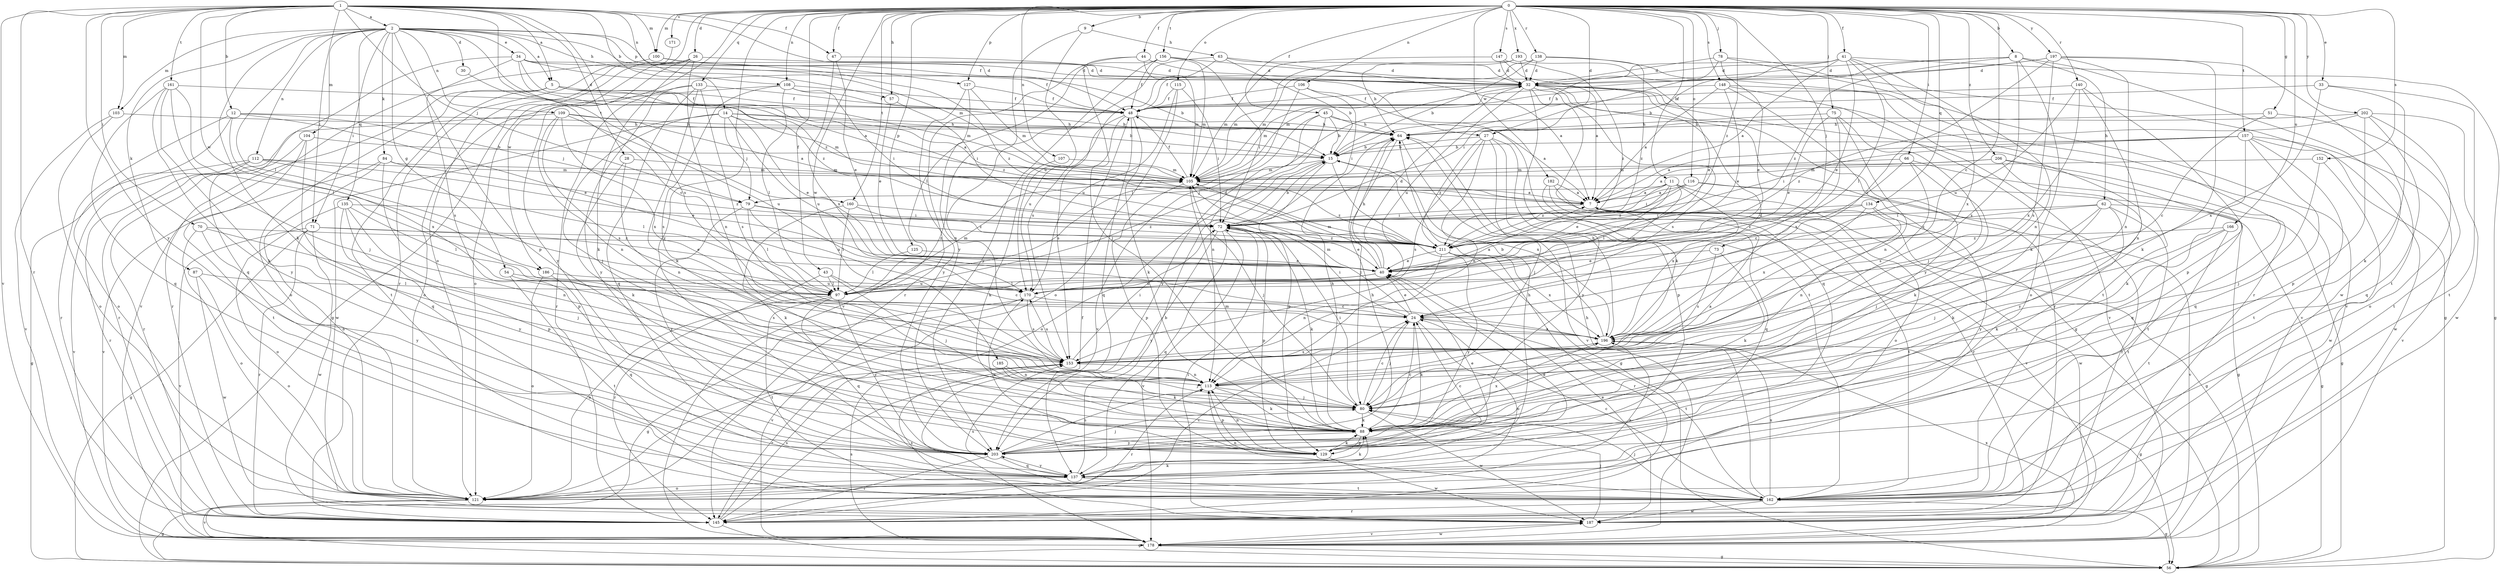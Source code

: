 strict digraph  {
0;
1;
2;
5;
7;
8;
9;
11;
12;
14;
15;
24;
26;
27;
28;
30;
32;
33;
34;
40;
41;
43;
44;
45;
47;
48;
51;
54;
56;
57;
62;
63;
64;
66;
70;
71;
72;
73;
75;
78;
79;
80;
84;
87;
88;
97;
100;
103;
104;
105;
106;
107;
108;
109;
112;
113;
115;
116;
121;
125;
127;
129;
133;
134;
135;
137;
138;
140;
145;
147;
148;
152;
153;
156;
157;
160;
161;
162;
166;
170;
171;
178;
182;
185;
186;
187;
193;
196;
197;
202;
203;
206;
211;
0 -> 8  [label=b];
0 -> 9  [label=b];
0 -> 11  [label=b];
0 -> 24  [label=c];
0 -> 26  [label=d];
0 -> 27  [label=d];
0 -> 33  [label=e];
0 -> 41  [label=f];
0 -> 43  [label=f];
0 -> 44  [label=f];
0 -> 45  [label=f];
0 -> 47  [label=f];
0 -> 51  [label=g];
0 -> 57  [label=h];
0 -> 66  [label=i];
0 -> 73  [label=j];
0 -> 75  [label=j];
0 -> 78  [label=j];
0 -> 100  [label=m];
0 -> 106  [label=n];
0 -> 107  [label=n];
0 -> 108  [label=n];
0 -> 115  [label=o];
0 -> 116  [label=o];
0 -> 121  [label=o];
0 -> 125  [label=p];
0 -> 127  [label=p];
0 -> 133  [label=q];
0 -> 134  [label=q];
0 -> 138  [label=r];
0 -> 140  [label=r];
0 -> 147  [label=s];
0 -> 148  [label=s];
0 -> 152  [label=s];
0 -> 156  [label=t];
0 -> 157  [label=t];
0 -> 160  [label=t];
0 -> 166  [label=u];
0 -> 171  [label=v];
0 -> 182  [label=w];
0 -> 185  [label=w];
0 -> 186  [label=w];
0 -> 193  [label=x];
0 -> 197  [label=y];
0 -> 202  [label=y];
0 -> 203  [label=y];
0 -> 206  [label=z];
0 -> 211  [label=z];
1 -> 2  [label=a];
1 -> 5  [label=a];
1 -> 12  [label=b];
1 -> 14  [label=b];
1 -> 27  [label=d];
1 -> 28  [label=d];
1 -> 47  [label=f];
1 -> 70  [label=i];
1 -> 71  [label=i];
1 -> 79  [label=j];
1 -> 100  [label=m];
1 -> 103  [label=m];
1 -> 108  [label=n];
1 -> 145  [label=r];
1 -> 153  [label=s];
1 -> 160  [label=t];
1 -> 161  [label=t];
1 -> 178  [label=v];
1 -> 186  [label=w];
1 -> 203  [label=y];
2 -> 5  [label=a];
2 -> 30  [label=d];
2 -> 34  [label=e];
2 -> 48  [label=f];
2 -> 54  [label=g];
2 -> 57  [label=h];
2 -> 71  [label=i];
2 -> 84  [label=k];
2 -> 87  [label=k];
2 -> 88  [label=k];
2 -> 97  [label=l];
2 -> 103  [label=m];
2 -> 104  [label=m];
2 -> 105  [label=m];
2 -> 109  [label=n];
2 -> 112  [label=n];
2 -> 127  [label=p];
2 -> 129  [label=p];
2 -> 135  [label=q];
2 -> 211  [label=z];
5 -> 7  [label=a];
5 -> 48  [label=f];
5 -> 105  [label=m];
5 -> 121  [label=o];
5 -> 145  [label=r];
5 -> 162  [label=t];
5 -> 211  [label=z];
7 -> 56  [label=g];
7 -> 72  [label=i];
7 -> 162  [label=t];
7 -> 178  [label=v];
7 -> 187  [label=w];
8 -> 32  [label=d];
8 -> 62  [label=h];
8 -> 88  [label=k];
8 -> 105  [label=m];
8 -> 153  [label=s];
8 -> 187  [label=w];
8 -> 211  [label=z];
9 -> 63  [label=h];
9 -> 170  [label=u];
9 -> 203  [label=y];
11 -> 7  [label=a];
11 -> 40  [label=e];
11 -> 79  [label=j];
11 -> 97  [label=l];
11 -> 121  [label=o];
11 -> 170  [label=u];
11 -> 196  [label=x];
11 -> 211  [label=z];
12 -> 40  [label=e];
12 -> 64  [label=h];
12 -> 79  [label=j];
12 -> 121  [label=o];
12 -> 145  [label=r];
12 -> 196  [label=x];
14 -> 15  [label=b];
14 -> 40  [label=e];
14 -> 64  [label=h];
14 -> 79  [label=j];
14 -> 80  [label=j];
14 -> 105  [label=m];
14 -> 170  [label=u];
14 -> 187  [label=w];
15 -> 56  [label=g];
15 -> 105  [label=m];
15 -> 121  [label=o];
15 -> 129  [label=p];
15 -> 196  [label=x];
24 -> 40  [label=e];
24 -> 72  [label=i];
24 -> 80  [label=j];
24 -> 88  [label=k];
24 -> 105  [label=m];
24 -> 121  [label=o];
24 -> 162  [label=t];
24 -> 196  [label=x];
26 -> 32  [label=d];
26 -> 56  [label=g];
26 -> 88  [label=k];
26 -> 113  [label=n];
26 -> 121  [label=o];
26 -> 203  [label=y];
27 -> 15  [label=b];
27 -> 80  [label=j];
27 -> 113  [label=n];
27 -> 129  [label=p];
27 -> 153  [label=s];
27 -> 203  [label=y];
27 -> 211  [label=z];
28 -> 88  [label=k];
28 -> 105  [label=m];
28 -> 113  [label=n];
30 -> 24  [label=c];
32 -> 48  [label=f];
32 -> 56  [label=g];
32 -> 88  [label=k];
32 -> 105  [label=m];
32 -> 137  [label=q];
32 -> 145  [label=r];
32 -> 153  [label=s];
32 -> 162  [label=t];
32 -> 170  [label=u];
32 -> 178  [label=v];
33 -> 48  [label=f];
33 -> 88  [label=k];
33 -> 162  [label=t];
33 -> 196  [label=x];
34 -> 7  [label=a];
34 -> 15  [label=b];
34 -> 32  [label=d];
34 -> 48  [label=f];
34 -> 137  [label=q];
34 -> 153  [label=s];
34 -> 211  [label=z];
40 -> 32  [label=d];
40 -> 64  [label=h];
40 -> 97  [label=l];
40 -> 105  [label=m];
40 -> 170  [label=u];
41 -> 7  [label=a];
41 -> 32  [label=d];
41 -> 40  [label=e];
41 -> 48  [label=f];
41 -> 56  [label=g];
41 -> 64  [label=h];
41 -> 97  [label=l];
41 -> 113  [label=n];
41 -> 196  [label=x];
43 -> 24  [label=c];
43 -> 80  [label=j];
43 -> 97  [label=l];
43 -> 145  [label=r];
44 -> 32  [label=d];
44 -> 80  [label=j];
44 -> 105  [label=m];
44 -> 145  [label=r];
45 -> 7  [label=a];
45 -> 15  [label=b];
45 -> 64  [label=h];
45 -> 113  [label=n];
45 -> 178  [label=v];
45 -> 203  [label=y];
47 -> 32  [label=d];
47 -> 40  [label=e];
47 -> 196  [label=x];
48 -> 64  [label=h];
48 -> 88  [label=k];
48 -> 137  [label=q];
48 -> 153  [label=s];
48 -> 170  [label=u];
51 -> 24  [label=c];
51 -> 64  [label=h];
51 -> 162  [label=t];
54 -> 153  [label=s];
54 -> 162  [label=t];
54 -> 170  [label=u];
57 -> 40  [label=e];
57 -> 72  [label=i];
62 -> 56  [label=g];
62 -> 72  [label=i];
62 -> 80  [label=j];
62 -> 88  [label=k];
62 -> 162  [label=t];
62 -> 203  [label=y];
62 -> 211  [label=z];
63 -> 7  [label=a];
63 -> 15  [label=b];
63 -> 32  [label=d];
63 -> 153  [label=s];
63 -> 178  [label=v];
64 -> 15  [label=b];
64 -> 80  [label=j];
64 -> 178  [label=v];
66 -> 24  [label=c];
66 -> 56  [label=g];
66 -> 88  [label=k];
66 -> 105  [label=m];
66 -> 153  [label=s];
70 -> 80  [label=j];
70 -> 121  [label=o];
70 -> 203  [label=y];
70 -> 211  [label=z];
71 -> 40  [label=e];
71 -> 56  [label=g];
71 -> 145  [label=r];
71 -> 178  [label=v];
71 -> 187  [label=w];
71 -> 211  [label=z];
72 -> 15  [label=b];
72 -> 40  [label=e];
72 -> 88  [label=k];
72 -> 129  [label=p];
72 -> 137  [label=q];
72 -> 178  [label=v];
72 -> 203  [label=y];
72 -> 211  [label=z];
73 -> 40  [label=e];
73 -> 88  [label=k];
73 -> 153  [label=s];
75 -> 40  [label=e];
75 -> 64  [label=h];
75 -> 80  [label=j];
75 -> 113  [label=n];
75 -> 196  [label=x];
78 -> 32  [label=d];
78 -> 40  [label=e];
78 -> 56  [label=g];
78 -> 72  [label=i];
78 -> 178  [label=v];
79 -> 72  [label=i];
79 -> 97  [label=l];
79 -> 170  [label=u];
79 -> 203  [label=y];
79 -> 211  [label=z];
80 -> 7  [label=a];
80 -> 24  [label=c];
80 -> 72  [label=i];
80 -> 88  [label=k];
80 -> 187  [label=w];
84 -> 105  [label=m];
84 -> 121  [label=o];
84 -> 129  [label=p];
84 -> 178  [label=v];
84 -> 211  [label=z];
87 -> 97  [label=l];
87 -> 121  [label=o];
87 -> 187  [label=w];
88 -> 24  [label=c];
88 -> 64  [label=h];
88 -> 105  [label=m];
88 -> 129  [label=p];
88 -> 196  [label=x];
88 -> 203  [label=y];
97 -> 7  [label=a];
97 -> 32  [label=d];
97 -> 105  [label=m];
97 -> 121  [label=o];
97 -> 137  [label=q];
97 -> 162  [label=t];
97 -> 203  [label=y];
100 -> 32  [label=d];
100 -> 178  [label=v];
100 -> 211  [label=z];
103 -> 64  [label=h];
103 -> 121  [label=o];
103 -> 178  [label=v];
104 -> 15  [label=b];
104 -> 137  [label=q];
104 -> 145  [label=r];
104 -> 162  [label=t];
105 -> 7  [label=a];
105 -> 48  [label=f];
105 -> 80  [label=j];
105 -> 129  [label=p];
105 -> 211  [label=z];
106 -> 48  [label=f];
106 -> 72  [label=i];
106 -> 97  [label=l];
106 -> 162  [label=t];
107 -> 88  [label=k];
107 -> 105  [label=m];
108 -> 15  [label=b];
108 -> 48  [label=f];
108 -> 72  [label=i];
108 -> 97  [label=l];
108 -> 121  [label=o];
108 -> 153  [label=s];
109 -> 7  [label=a];
109 -> 64  [label=h];
109 -> 113  [label=n];
109 -> 145  [label=r];
109 -> 153  [label=s];
109 -> 170  [label=u];
109 -> 196  [label=x];
112 -> 40  [label=e];
112 -> 56  [label=g];
112 -> 97  [label=l];
112 -> 105  [label=m];
112 -> 145  [label=r];
112 -> 178  [label=v];
113 -> 80  [label=j];
113 -> 88  [label=k];
113 -> 129  [label=p];
113 -> 145  [label=r];
115 -> 48  [label=f];
115 -> 72  [label=i];
115 -> 121  [label=o];
115 -> 170  [label=u];
116 -> 7  [label=a];
116 -> 56  [label=g];
116 -> 72  [label=i];
116 -> 145  [label=r];
116 -> 211  [label=z];
121 -> 56  [label=g];
121 -> 88  [label=k];
121 -> 178  [label=v];
121 -> 196  [label=x];
125 -> 40  [label=e];
125 -> 97  [label=l];
127 -> 48  [label=f];
127 -> 105  [label=m];
127 -> 113  [label=n];
127 -> 203  [label=y];
129 -> 24  [label=c];
129 -> 40  [label=e];
129 -> 64  [label=h];
129 -> 88  [label=k];
129 -> 113  [label=n];
129 -> 170  [label=u];
129 -> 187  [label=w];
133 -> 48  [label=f];
133 -> 88  [label=k];
133 -> 137  [label=q];
133 -> 145  [label=r];
133 -> 153  [label=s];
133 -> 203  [label=y];
134 -> 72  [label=i];
134 -> 113  [label=n];
134 -> 196  [label=x];
134 -> 203  [label=y];
134 -> 211  [label=z];
135 -> 72  [label=i];
135 -> 97  [label=l];
135 -> 113  [label=n];
135 -> 121  [label=o];
135 -> 129  [label=p];
135 -> 203  [label=y];
137 -> 15  [label=b];
137 -> 40  [label=e];
137 -> 88  [label=k];
137 -> 121  [label=o];
137 -> 162  [label=t];
137 -> 203  [label=y];
138 -> 15  [label=b];
138 -> 32  [label=d];
138 -> 105  [label=m];
138 -> 145  [label=r];
138 -> 211  [label=z];
140 -> 48  [label=f];
140 -> 113  [label=n];
140 -> 129  [label=p];
140 -> 170  [label=u];
140 -> 196  [label=x];
145 -> 24  [label=c];
145 -> 48  [label=f];
145 -> 56  [label=g];
145 -> 153  [label=s];
147 -> 7  [label=a];
147 -> 32  [label=d];
147 -> 105  [label=m];
147 -> 211  [label=z];
148 -> 7  [label=a];
148 -> 40  [label=e];
148 -> 48  [label=f];
148 -> 121  [label=o];
148 -> 178  [label=v];
148 -> 203  [label=y];
152 -> 80  [label=j];
152 -> 105  [label=m];
152 -> 187  [label=w];
153 -> 72  [label=i];
153 -> 113  [label=n];
153 -> 145  [label=r];
153 -> 170  [label=u];
156 -> 32  [label=d];
156 -> 48  [label=f];
156 -> 72  [label=i];
156 -> 97  [label=l];
156 -> 105  [label=m];
156 -> 203  [label=y];
157 -> 7  [label=a];
157 -> 15  [label=b];
157 -> 72  [label=i];
157 -> 88  [label=k];
157 -> 137  [label=q];
157 -> 162  [label=t];
157 -> 178  [label=v];
157 -> 187  [label=w];
160 -> 72  [label=i];
160 -> 88  [label=k];
160 -> 97  [label=l];
160 -> 211  [label=z];
161 -> 48  [label=f];
161 -> 80  [label=j];
161 -> 88  [label=k];
161 -> 97  [label=l];
161 -> 137  [label=q];
161 -> 203  [label=y];
162 -> 24  [label=c];
162 -> 56  [label=g];
162 -> 64  [label=h];
162 -> 80  [label=j];
162 -> 113  [label=n];
162 -> 145  [label=r];
162 -> 153  [label=s];
162 -> 187  [label=w];
162 -> 196  [label=x];
166 -> 80  [label=j];
166 -> 88  [label=k];
166 -> 162  [label=t];
166 -> 211  [label=z];
170 -> 24  [label=c];
170 -> 56  [label=g];
170 -> 153  [label=s];
170 -> 178  [label=v];
171 -> 145  [label=r];
178 -> 56  [label=g];
178 -> 153  [label=s];
178 -> 187  [label=w];
178 -> 196  [label=x];
182 -> 7  [label=a];
182 -> 137  [label=q];
182 -> 145  [label=r];
182 -> 178  [label=v];
185 -> 80  [label=j];
185 -> 88  [label=k];
185 -> 113  [label=n];
186 -> 121  [label=o];
186 -> 137  [label=q];
186 -> 170  [label=u];
187 -> 40  [label=e];
187 -> 72  [label=i];
187 -> 80  [label=j];
187 -> 153  [label=s];
187 -> 178  [label=v];
193 -> 32  [label=d];
193 -> 40  [label=e];
193 -> 64  [label=h];
193 -> 105  [label=m];
196 -> 15  [label=b];
196 -> 32  [label=d];
196 -> 56  [label=g];
196 -> 64  [label=h];
196 -> 153  [label=s];
197 -> 15  [label=b];
197 -> 24  [label=c];
197 -> 32  [label=d];
197 -> 88  [label=k];
197 -> 113  [label=n];
197 -> 153  [label=s];
197 -> 162  [label=t];
202 -> 64  [label=h];
202 -> 121  [label=o];
202 -> 129  [label=p];
202 -> 137  [label=q];
202 -> 187  [label=w];
202 -> 211  [label=z];
203 -> 64  [label=h];
203 -> 80  [label=j];
203 -> 113  [label=n];
203 -> 137  [label=q];
203 -> 145  [label=r];
206 -> 7  [label=a];
206 -> 105  [label=m];
206 -> 137  [label=q];
206 -> 162  [label=t];
206 -> 203  [label=y];
211 -> 40  [label=e];
211 -> 113  [label=n];
211 -> 145  [label=r];
211 -> 196  [label=x];
211 -> 203  [label=y];
}
